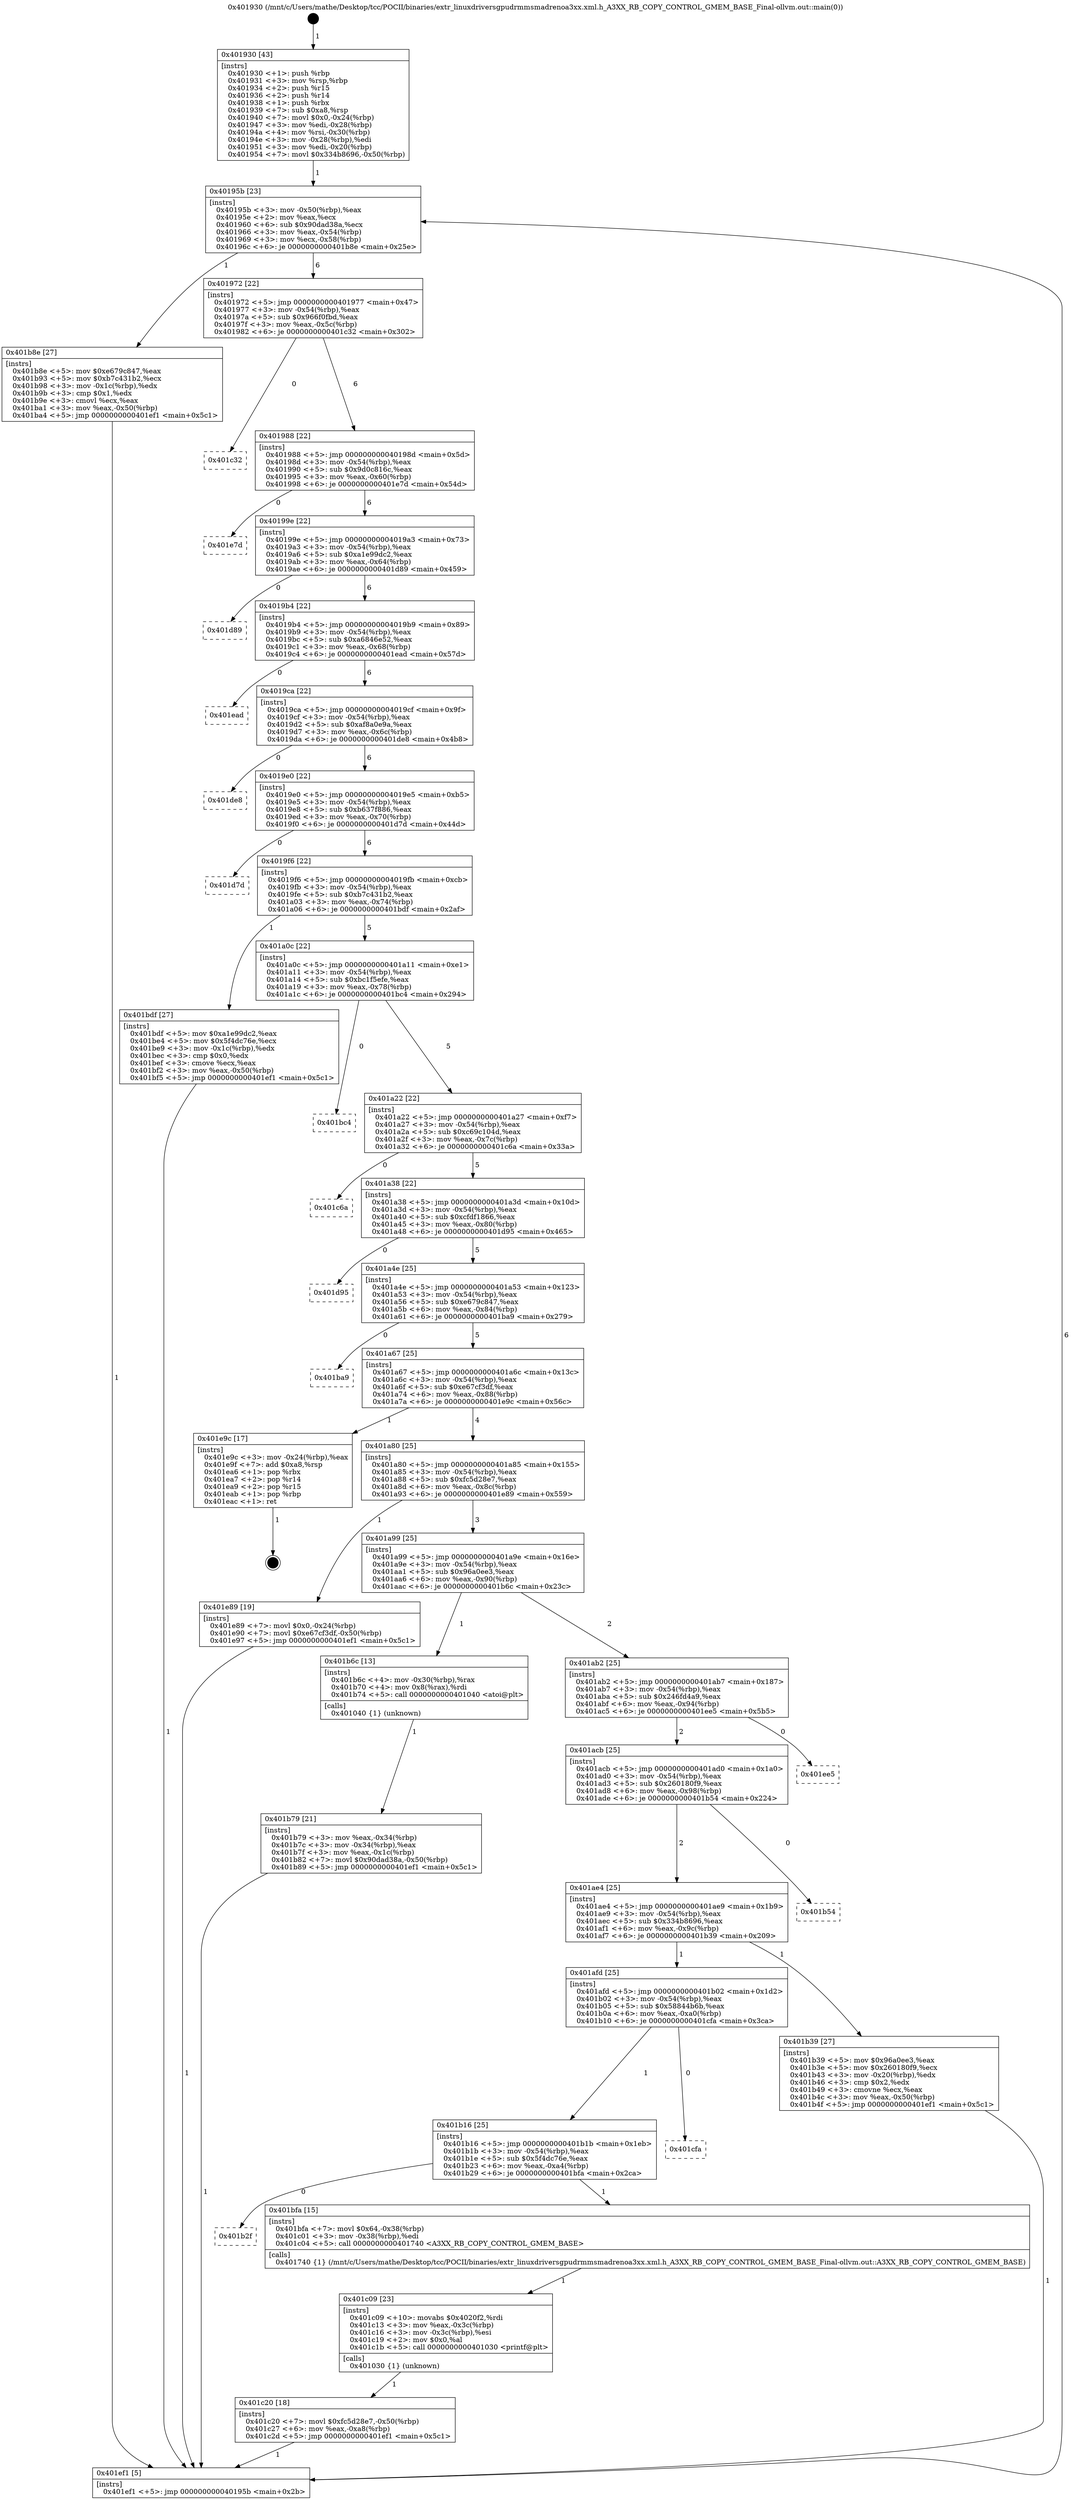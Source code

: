 digraph "0x401930" {
  label = "0x401930 (/mnt/c/Users/mathe/Desktop/tcc/POCII/binaries/extr_linuxdriversgpudrmmsmadrenoa3xx.xml.h_A3XX_RB_COPY_CONTROL_GMEM_BASE_Final-ollvm.out::main(0))"
  labelloc = "t"
  node[shape=record]

  Entry [label="",width=0.3,height=0.3,shape=circle,fillcolor=black,style=filled]
  "0x40195b" [label="{
     0x40195b [23]\l
     | [instrs]\l
     &nbsp;&nbsp;0x40195b \<+3\>: mov -0x50(%rbp),%eax\l
     &nbsp;&nbsp;0x40195e \<+2\>: mov %eax,%ecx\l
     &nbsp;&nbsp;0x401960 \<+6\>: sub $0x90dad38a,%ecx\l
     &nbsp;&nbsp;0x401966 \<+3\>: mov %eax,-0x54(%rbp)\l
     &nbsp;&nbsp;0x401969 \<+3\>: mov %ecx,-0x58(%rbp)\l
     &nbsp;&nbsp;0x40196c \<+6\>: je 0000000000401b8e \<main+0x25e\>\l
  }"]
  "0x401b8e" [label="{
     0x401b8e [27]\l
     | [instrs]\l
     &nbsp;&nbsp;0x401b8e \<+5\>: mov $0xe679c847,%eax\l
     &nbsp;&nbsp;0x401b93 \<+5\>: mov $0xb7c431b2,%ecx\l
     &nbsp;&nbsp;0x401b98 \<+3\>: mov -0x1c(%rbp),%edx\l
     &nbsp;&nbsp;0x401b9b \<+3\>: cmp $0x1,%edx\l
     &nbsp;&nbsp;0x401b9e \<+3\>: cmovl %ecx,%eax\l
     &nbsp;&nbsp;0x401ba1 \<+3\>: mov %eax,-0x50(%rbp)\l
     &nbsp;&nbsp;0x401ba4 \<+5\>: jmp 0000000000401ef1 \<main+0x5c1\>\l
  }"]
  "0x401972" [label="{
     0x401972 [22]\l
     | [instrs]\l
     &nbsp;&nbsp;0x401972 \<+5\>: jmp 0000000000401977 \<main+0x47\>\l
     &nbsp;&nbsp;0x401977 \<+3\>: mov -0x54(%rbp),%eax\l
     &nbsp;&nbsp;0x40197a \<+5\>: sub $0x966f0fbd,%eax\l
     &nbsp;&nbsp;0x40197f \<+3\>: mov %eax,-0x5c(%rbp)\l
     &nbsp;&nbsp;0x401982 \<+6\>: je 0000000000401c32 \<main+0x302\>\l
  }"]
  Exit [label="",width=0.3,height=0.3,shape=circle,fillcolor=black,style=filled,peripheries=2]
  "0x401c32" [label="{
     0x401c32\l
  }", style=dashed]
  "0x401988" [label="{
     0x401988 [22]\l
     | [instrs]\l
     &nbsp;&nbsp;0x401988 \<+5\>: jmp 000000000040198d \<main+0x5d\>\l
     &nbsp;&nbsp;0x40198d \<+3\>: mov -0x54(%rbp),%eax\l
     &nbsp;&nbsp;0x401990 \<+5\>: sub $0x9d0c816c,%eax\l
     &nbsp;&nbsp;0x401995 \<+3\>: mov %eax,-0x60(%rbp)\l
     &nbsp;&nbsp;0x401998 \<+6\>: je 0000000000401e7d \<main+0x54d\>\l
  }"]
  "0x401c20" [label="{
     0x401c20 [18]\l
     | [instrs]\l
     &nbsp;&nbsp;0x401c20 \<+7\>: movl $0xfc5d28e7,-0x50(%rbp)\l
     &nbsp;&nbsp;0x401c27 \<+6\>: mov %eax,-0xa8(%rbp)\l
     &nbsp;&nbsp;0x401c2d \<+5\>: jmp 0000000000401ef1 \<main+0x5c1\>\l
  }"]
  "0x401e7d" [label="{
     0x401e7d\l
  }", style=dashed]
  "0x40199e" [label="{
     0x40199e [22]\l
     | [instrs]\l
     &nbsp;&nbsp;0x40199e \<+5\>: jmp 00000000004019a3 \<main+0x73\>\l
     &nbsp;&nbsp;0x4019a3 \<+3\>: mov -0x54(%rbp),%eax\l
     &nbsp;&nbsp;0x4019a6 \<+5\>: sub $0xa1e99dc2,%eax\l
     &nbsp;&nbsp;0x4019ab \<+3\>: mov %eax,-0x64(%rbp)\l
     &nbsp;&nbsp;0x4019ae \<+6\>: je 0000000000401d89 \<main+0x459\>\l
  }"]
  "0x401c09" [label="{
     0x401c09 [23]\l
     | [instrs]\l
     &nbsp;&nbsp;0x401c09 \<+10\>: movabs $0x4020f2,%rdi\l
     &nbsp;&nbsp;0x401c13 \<+3\>: mov %eax,-0x3c(%rbp)\l
     &nbsp;&nbsp;0x401c16 \<+3\>: mov -0x3c(%rbp),%esi\l
     &nbsp;&nbsp;0x401c19 \<+2\>: mov $0x0,%al\l
     &nbsp;&nbsp;0x401c1b \<+5\>: call 0000000000401030 \<printf@plt\>\l
     | [calls]\l
     &nbsp;&nbsp;0x401030 \{1\} (unknown)\l
  }"]
  "0x401d89" [label="{
     0x401d89\l
  }", style=dashed]
  "0x4019b4" [label="{
     0x4019b4 [22]\l
     | [instrs]\l
     &nbsp;&nbsp;0x4019b4 \<+5\>: jmp 00000000004019b9 \<main+0x89\>\l
     &nbsp;&nbsp;0x4019b9 \<+3\>: mov -0x54(%rbp),%eax\l
     &nbsp;&nbsp;0x4019bc \<+5\>: sub $0xa6846e52,%eax\l
     &nbsp;&nbsp;0x4019c1 \<+3\>: mov %eax,-0x68(%rbp)\l
     &nbsp;&nbsp;0x4019c4 \<+6\>: je 0000000000401ead \<main+0x57d\>\l
  }"]
  "0x401b2f" [label="{
     0x401b2f\l
  }", style=dashed]
  "0x401ead" [label="{
     0x401ead\l
  }", style=dashed]
  "0x4019ca" [label="{
     0x4019ca [22]\l
     | [instrs]\l
     &nbsp;&nbsp;0x4019ca \<+5\>: jmp 00000000004019cf \<main+0x9f\>\l
     &nbsp;&nbsp;0x4019cf \<+3\>: mov -0x54(%rbp),%eax\l
     &nbsp;&nbsp;0x4019d2 \<+5\>: sub $0xaf8a0e9a,%eax\l
     &nbsp;&nbsp;0x4019d7 \<+3\>: mov %eax,-0x6c(%rbp)\l
     &nbsp;&nbsp;0x4019da \<+6\>: je 0000000000401de8 \<main+0x4b8\>\l
  }"]
  "0x401bfa" [label="{
     0x401bfa [15]\l
     | [instrs]\l
     &nbsp;&nbsp;0x401bfa \<+7\>: movl $0x64,-0x38(%rbp)\l
     &nbsp;&nbsp;0x401c01 \<+3\>: mov -0x38(%rbp),%edi\l
     &nbsp;&nbsp;0x401c04 \<+5\>: call 0000000000401740 \<A3XX_RB_COPY_CONTROL_GMEM_BASE\>\l
     | [calls]\l
     &nbsp;&nbsp;0x401740 \{1\} (/mnt/c/Users/mathe/Desktop/tcc/POCII/binaries/extr_linuxdriversgpudrmmsmadrenoa3xx.xml.h_A3XX_RB_COPY_CONTROL_GMEM_BASE_Final-ollvm.out::A3XX_RB_COPY_CONTROL_GMEM_BASE)\l
  }"]
  "0x401de8" [label="{
     0x401de8\l
  }", style=dashed]
  "0x4019e0" [label="{
     0x4019e0 [22]\l
     | [instrs]\l
     &nbsp;&nbsp;0x4019e0 \<+5\>: jmp 00000000004019e5 \<main+0xb5\>\l
     &nbsp;&nbsp;0x4019e5 \<+3\>: mov -0x54(%rbp),%eax\l
     &nbsp;&nbsp;0x4019e8 \<+5\>: sub $0xb637f886,%eax\l
     &nbsp;&nbsp;0x4019ed \<+3\>: mov %eax,-0x70(%rbp)\l
     &nbsp;&nbsp;0x4019f0 \<+6\>: je 0000000000401d7d \<main+0x44d\>\l
  }"]
  "0x401b16" [label="{
     0x401b16 [25]\l
     | [instrs]\l
     &nbsp;&nbsp;0x401b16 \<+5\>: jmp 0000000000401b1b \<main+0x1eb\>\l
     &nbsp;&nbsp;0x401b1b \<+3\>: mov -0x54(%rbp),%eax\l
     &nbsp;&nbsp;0x401b1e \<+5\>: sub $0x5f4dc76e,%eax\l
     &nbsp;&nbsp;0x401b23 \<+6\>: mov %eax,-0xa4(%rbp)\l
     &nbsp;&nbsp;0x401b29 \<+6\>: je 0000000000401bfa \<main+0x2ca\>\l
  }"]
  "0x401d7d" [label="{
     0x401d7d\l
  }", style=dashed]
  "0x4019f6" [label="{
     0x4019f6 [22]\l
     | [instrs]\l
     &nbsp;&nbsp;0x4019f6 \<+5\>: jmp 00000000004019fb \<main+0xcb\>\l
     &nbsp;&nbsp;0x4019fb \<+3\>: mov -0x54(%rbp),%eax\l
     &nbsp;&nbsp;0x4019fe \<+5\>: sub $0xb7c431b2,%eax\l
     &nbsp;&nbsp;0x401a03 \<+3\>: mov %eax,-0x74(%rbp)\l
     &nbsp;&nbsp;0x401a06 \<+6\>: je 0000000000401bdf \<main+0x2af\>\l
  }"]
  "0x401cfa" [label="{
     0x401cfa\l
  }", style=dashed]
  "0x401bdf" [label="{
     0x401bdf [27]\l
     | [instrs]\l
     &nbsp;&nbsp;0x401bdf \<+5\>: mov $0xa1e99dc2,%eax\l
     &nbsp;&nbsp;0x401be4 \<+5\>: mov $0x5f4dc76e,%ecx\l
     &nbsp;&nbsp;0x401be9 \<+3\>: mov -0x1c(%rbp),%edx\l
     &nbsp;&nbsp;0x401bec \<+3\>: cmp $0x0,%edx\l
     &nbsp;&nbsp;0x401bef \<+3\>: cmove %ecx,%eax\l
     &nbsp;&nbsp;0x401bf2 \<+3\>: mov %eax,-0x50(%rbp)\l
     &nbsp;&nbsp;0x401bf5 \<+5\>: jmp 0000000000401ef1 \<main+0x5c1\>\l
  }"]
  "0x401a0c" [label="{
     0x401a0c [22]\l
     | [instrs]\l
     &nbsp;&nbsp;0x401a0c \<+5\>: jmp 0000000000401a11 \<main+0xe1\>\l
     &nbsp;&nbsp;0x401a11 \<+3\>: mov -0x54(%rbp),%eax\l
     &nbsp;&nbsp;0x401a14 \<+5\>: sub $0xbc1f5efe,%eax\l
     &nbsp;&nbsp;0x401a19 \<+3\>: mov %eax,-0x78(%rbp)\l
     &nbsp;&nbsp;0x401a1c \<+6\>: je 0000000000401bc4 \<main+0x294\>\l
  }"]
  "0x401b79" [label="{
     0x401b79 [21]\l
     | [instrs]\l
     &nbsp;&nbsp;0x401b79 \<+3\>: mov %eax,-0x34(%rbp)\l
     &nbsp;&nbsp;0x401b7c \<+3\>: mov -0x34(%rbp),%eax\l
     &nbsp;&nbsp;0x401b7f \<+3\>: mov %eax,-0x1c(%rbp)\l
     &nbsp;&nbsp;0x401b82 \<+7\>: movl $0x90dad38a,-0x50(%rbp)\l
     &nbsp;&nbsp;0x401b89 \<+5\>: jmp 0000000000401ef1 \<main+0x5c1\>\l
  }"]
  "0x401bc4" [label="{
     0x401bc4\l
  }", style=dashed]
  "0x401a22" [label="{
     0x401a22 [22]\l
     | [instrs]\l
     &nbsp;&nbsp;0x401a22 \<+5\>: jmp 0000000000401a27 \<main+0xf7\>\l
     &nbsp;&nbsp;0x401a27 \<+3\>: mov -0x54(%rbp),%eax\l
     &nbsp;&nbsp;0x401a2a \<+5\>: sub $0xc69c104d,%eax\l
     &nbsp;&nbsp;0x401a2f \<+3\>: mov %eax,-0x7c(%rbp)\l
     &nbsp;&nbsp;0x401a32 \<+6\>: je 0000000000401c6a \<main+0x33a\>\l
  }"]
  "0x401930" [label="{
     0x401930 [43]\l
     | [instrs]\l
     &nbsp;&nbsp;0x401930 \<+1\>: push %rbp\l
     &nbsp;&nbsp;0x401931 \<+3\>: mov %rsp,%rbp\l
     &nbsp;&nbsp;0x401934 \<+2\>: push %r15\l
     &nbsp;&nbsp;0x401936 \<+2\>: push %r14\l
     &nbsp;&nbsp;0x401938 \<+1\>: push %rbx\l
     &nbsp;&nbsp;0x401939 \<+7\>: sub $0xa8,%rsp\l
     &nbsp;&nbsp;0x401940 \<+7\>: movl $0x0,-0x24(%rbp)\l
     &nbsp;&nbsp;0x401947 \<+3\>: mov %edi,-0x28(%rbp)\l
     &nbsp;&nbsp;0x40194a \<+4\>: mov %rsi,-0x30(%rbp)\l
     &nbsp;&nbsp;0x40194e \<+3\>: mov -0x28(%rbp),%edi\l
     &nbsp;&nbsp;0x401951 \<+3\>: mov %edi,-0x20(%rbp)\l
     &nbsp;&nbsp;0x401954 \<+7\>: movl $0x334b8696,-0x50(%rbp)\l
  }"]
  "0x401c6a" [label="{
     0x401c6a\l
  }", style=dashed]
  "0x401a38" [label="{
     0x401a38 [22]\l
     | [instrs]\l
     &nbsp;&nbsp;0x401a38 \<+5\>: jmp 0000000000401a3d \<main+0x10d\>\l
     &nbsp;&nbsp;0x401a3d \<+3\>: mov -0x54(%rbp),%eax\l
     &nbsp;&nbsp;0x401a40 \<+5\>: sub $0xcfdf1866,%eax\l
     &nbsp;&nbsp;0x401a45 \<+3\>: mov %eax,-0x80(%rbp)\l
     &nbsp;&nbsp;0x401a48 \<+6\>: je 0000000000401d95 \<main+0x465\>\l
  }"]
  "0x401ef1" [label="{
     0x401ef1 [5]\l
     | [instrs]\l
     &nbsp;&nbsp;0x401ef1 \<+5\>: jmp 000000000040195b \<main+0x2b\>\l
  }"]
  "0x401d95" [label="{
     0x401d95\l
  }", style=dashed]
  "0x401a4e" [label="{
     0x401a4e [25]\l
     | [instrs]\l
     &nbsp;&nbsp;0x401a4e \<+5\>: jmp 0000000000401a53 \<main+0x123\>\l
     &nbsp;&nbsp;0x401a53 \<+3\>: mov -0x54(%rbp),%eax\l
     &nbsp;&nbsp;0x401a56 \<+5\>: sub $0xe679c847,%eax\l
     &nbsp;&nbsp;0x401a5b \<+6\>: mov %eax,-0x84(%rbp)\l
     &nbsp;&nbsp;0x401a61 \<+6\>: je 0000000000401ba9 \<main+0x279\>\l
  }"]
  "0x401afd" [label="{
     0x401afd [25]\l
     | [instrs]\l
     &nbsp;&nbsp;0x401afd \<+5\>: jmp 0000000000401b02 \<main+0x1d2\>\l
     &nbsp;&nbsp;0x401b02 \<+3\>: mov -0x54(%rbp),%eax\l
     &nbsp;&nbsp;0x401b05 \<+5\>: sub $0x58844b6b,%eax\l
     &nbsp;&nbsp;0x401b0a \<+6\>: mov %eax,-0xa0(%rbp)\l
     &nbsp;&nbsp;0x401b10 \<+6\>: je 0000000000401cfa \<main+0x3ca\>\l
  }"]
  "0x401ba9" [label="{
     0x401ba9\l
  }", style=dashed]
  "0x401a67" [label="{
     0x401a67 [25]\l
     | [instrs]\l
     &nbsp;&nbsp;0x401a67 \<+5\>: jmp 0000000000401a6c \<main+0x13c\>\l
     &nbsp;&nbsp;0x401a6c \<+3\>: mov -0x54(%rbp),%eax\l
     &nbsp;&nbsp;0x401a6f \<+5\>: sub $0xe67cf3df,%eax\l
     &nbsp;&nbsp;0x401a74 \<+6\>: mov %eax,-0x88(%rbp)\l
     &nbsp;&nbsp;0x401a7a \<+6\>: je 0000000000401e9c \<main+0x56c\>\l
  }"]
  "0x401b39" [label="{
     0x401b39 [27]\l
     | [instrs]\l
     &nbsp;&nbsp;0x401b39 \<+5\>: mov $0x96a0ee3,%eax\l
     &nbsp;&nbsp;0x401b3e \<+5\>: mov $0x260180f9,%ecx\l
     &nbsp;&nbsp;0x401b43 \<+3\>: mov -0x20(%rbp),%edx\l
     &nbsp;&nbsp;0x401b46 \<+3\>: cmp $0x2,%edx\l
     &nbsp;&nbsp;0x401b49 \<+3\>: cmovne %ecx,%eax\l
     &nbsp;&nbsp;0x401b4c \<+3\>: mov %eax,-0x50(%rbp)\l
     &nbsp;&nbsp;0x401b4f \<+5\>: jmp 0000000000401ef1 \<main+0x5c1\>\l
  }"]
  "0x401e9c" [label="{
     0x401e9c [17]\l
     | [instrs]\l
     &nbsp;&nbsp;0x401e9c \<+3\>: mov -0x24(%rbp),%eax\l
     &nbsp;&nbsp;0x401e9f \<+7\>: add $0xa8,%rsp\l
     &nbsp;&nbsp;0x401ea6 \<+1\>: pop %rbx\l
     &nbsp;&nbsp;0x401ea7 \<+2\>: pop %r14\l
     &nbsp;&nbsp;0x401ea9 \<+2\>: pop %r15\l
     &nbsp;&nbsp;0x401eab \<+1\>: pop %rbp\l
     &nbsp;&nbsp;0x401eac \<+1\>: ret\l
  }"]
  "0x401a80" [label="{
     0x401a80 [25]\l
     | [instrs]\l
     &nbsp;&nbsp;0x401a80 \<+5\>: jmp 0000000000401a85 \<main+0x155\>\l
     &nbsp;&nbsp;0x401a85 \<+3\>: mov -0x54(%rbp),%eax\l
     &nbsp;&nbsp;0x401a88 \<+5\>: sub $0xfc5d28e7,%eax\l
     &nbsp;&nbsp;0x401a8d \<+6\>: mov %eax,-0x8c(%rbp)\l
     &nbsp;&nbsp;0x401a93 \<+6\>: je 0000000000401e89 \<main+0x559\>\l
  }"]
  "0x401ae4" [label="{
     0x401ae4 [25]\l
     | [instrs]\l
     &nbsp;&nbsp;0x401ae4 \<+5\>: jmp 0000000000401ae9 \<main+0x1b9\>\l
     &nbsp;&nbsp;0x401ae9 \<+3\>: mov -0x54(%rbp),%eax\l
     &nbsp;&nbsp;0x401aec \<+5\>: sub $0x334b8696,%eax\l
     &nbsp;&nbsp;0x401af1 \<+6\>: mov %eax,-0x9c(%rbp)\l
     &nbsp;&nbsp;0x401af7 \<+6\>: je 0000000000401b39 \<main+0x209\>\l
  }"]
  "0x401e89" [label="{
     0x401e89 [19]\l
     | [instrs]\l
     &nbsp;&nbsp;0x401e89 \<+7\>: movl $0x0,-0x24(%rbp)\l
     &nbsp;&nbsp;0x401e90 \<+7\>: movl $0xe67cf3df,-0x50(%rbp)\l
     &nbsp;&nbsp;0x401e97 \<+5\>: jmp 0000000000401ef1 \<main+0x5c1\>\l
  }"]
  "0x401a99" [label="{
     0x401a99 [25]\l
     | [instrs]\l
     &nbsp;&nbsp;0x401a99 \<+5\>: jmp 0000000000401a9e \<main+0x16e\>\l
     &nbsp;&nbsp;0x401a9e \<+3\>: mov -0x54(%rbp),%eax\l
     &nbsp;&nbsp;0x401aa1 \<+5\>: sub $0x96a0ee3,%eax\l
     &nbsp;&nbsp;0x401aa6 \<+6\>: mov %eax,-0x90(%rbp)\l
     &nbsp;&nbsp;0x401aac \<+6\>: je 0000000000401b6c \<main+0x23c\>\l
  }"]
  "0x401b54" [label="{
     0x401b54\l
  }", style=dashed]
  "0x401b6c" [label="{
     0x401b6c [13]\l
     | [instrs]\l
     &nbsp;&nbsp;0x401b6c \<+4\>: mov -0x30(%rbp),%rax\l
     &nbsp;&nbsp;0x401b70 \<+4\>: mov 0x8(%rax),%rdi\l
     &nbsp;&nbsp;0x401b74 \<+5\>: call 0000000000401040 \<atoi@plt\>\l
     | [calls]\l
     &nbsp;&nbsp;0x401040 \{1\} (unknown)\l
  }"]
  "0x401ab2" [label="{
     0x401ab2 [25]\l
     | [instrs]\l
     &nbsp;&nbsp;0x401ab2 \<+5\>: jmp 0000000000401ab7 \<main+0x187\>\l
     &nbsp;&nbsp;0x401ab7 \<+3\>: mov -0x54(%rbp),%eax\l
     &nbsp;&nbsp;0x401aba \<+5\>: sub $0x246fd4a9,%eax\l
     &nbsp;&nbsp;0x401abf \<+6\>: mov %eax,-0x94(%rbp)\l
     &nbsp;&nbsp;0x401ac5 \<+6\>: je 0000000000401ee5 \<main+0x5b5\>\l
  }"]
  "0x401acb" [label="{
     0x401acb [25]\l
     | [instrs]\l
     &nbsp;&nbsp;0x401acb \<+5\>: jmp 0000000000401ad0 \<main+0x1a0\>\l
     &nbsp;&nbsp;0x401ad0 \<+3\>: mov -0x54(%rbp),%eax\l
     &nbsp;&nbsp;0x401ad3 \<+5\>: sub $0x260180f9,%eax\l
     &nbsp;&nbsp;0x401ad8 \<+6\>: mov %eax,-0x98(%rbp)\l
     &nbsp;&nbsp;0x401ade \<+6\>: je 0000000000401b54 \<main+0x224\>\l
  }"]
  "0x401ee5" [label="{
     0x401ee5\l
  }", style=dashed]
  Entry -> "0x401930" [label=" 1"]
  "0x40195b" -> "0x401b8e" [label=" 1"]
  "0x40195b" -> "0x401972" [label=" 6"]
  "0x401e9c" -> Exit [label=" 1"]
  "0x401972" -> "0x401c32" [label=" 0"]
  "0x401972" -> "0x401988" [label=" 6"]
  "0x401e89" -> "0x401ef1" [label=" 1"]
  "0x401988" -> "0x401e7d" [label=" 0"]
  "0x401988" -> "0x40199e" [label=" 6"]
  "0x401c20" -> "0x401ef1" [label=" 1"]
  "0x40199e" -> "0x401d89" [label=" 0"]
  "0x40199e" -> "0x4019b4" [label=" 6"]
  "0x401c09" -> "0x401c20" [label=" 1"]
  "0x4019b4" -> "0x401ead" [label=" 0"]
  "0x4019b4" -> "0x4019ca" [label=" 6"]
  "0x401bfa" -> "0x401c09" [label=" 1"]
  "0x4019ca" -> "0x401de8" [label=" 0"]
  "0x4019ca" -> "0x4019e0" [label=" 6"]
  "0x401b16" -> "0x401b2f" [label=" 0"]
  "0x4019e0" -> "0x401d7d" [label=" 0"]
  "0x4019e0" -> "0x4019f6" [label=" 6"]
  "0x401b16" -> "0x401bfa" [label=" 1"]
  "0x4019f6" -> "0x401bdf" [label=" 1"]
  "0x4019f6" -> "0x401a0c" [label=" 5"]
  "0x401afd" -> "0x401b16" [label=" 1"]
  "0x401a0c" -> "0x401bc4" [label=" 0"]
  "0x401a0c" -> "0x401a22" [label=" 5"]
  "0x401afd" -> "0x401cfa" [label=" 0"]
  "0x401a22" -> "0x401c6a" [label=" 0"]
  "0x401a22" -> "0x401a38" [label=" 5"]
  "0x401bdf" -> "0x401ef1" [label=" 1"]
  "0x401a38" -> "0x401d95" [label=" 0"]
  "0x401a38" -> "0x401a4e" [label=" 5"]
  "0x401b8e" -> "0x401ef1" [label=" 1"]
  "0x401a4e" -> "0x401ba9" [label=" 0"]
  "0x401a4e" -> "0x401a67" [label=" 5"]
  "0x401b79" -> "0x401ef1" [label=" 1"]
  "0x401a67" -> "0x401e9c" [label=" 1"]
  "0x401a67" -> "0x401a80" [label=" 4"]
  "0x401b6c" -> "0x401b79" [label=" 1"]
  "0x401a80" -> "0x401e89" [label=" 1"]
  "0x401a80" -> "0x401a99" [label=" 3"]
  "0x401930" -> "0x40195b" [label=" 1"]
  "0x401a99" -> "0x401b6c" [label=" 1"]
  "0x401a99" -> "0x401ab2" [label=" 2"]
  "0x401b39" -> "0x401ef1" [label=" 1"]
  "0x401ab2" -> "0x401ee5" [label=" 0"]
  "0x401ab2" -> "0x401acb" [label=" 2"]
  "0x401ae4" -> "0x401afd" [label=" 1"]
  "0x401acb" -> "0x401b54" [label=" 0"]
  "0x401acb" -> "0x401ae4" [label=" 2"]
  "0x401ef1" -> "0x40195b" [label=" 6"]
  "0x401ae4" -> "0x401b39" [label=" 1"]
}
